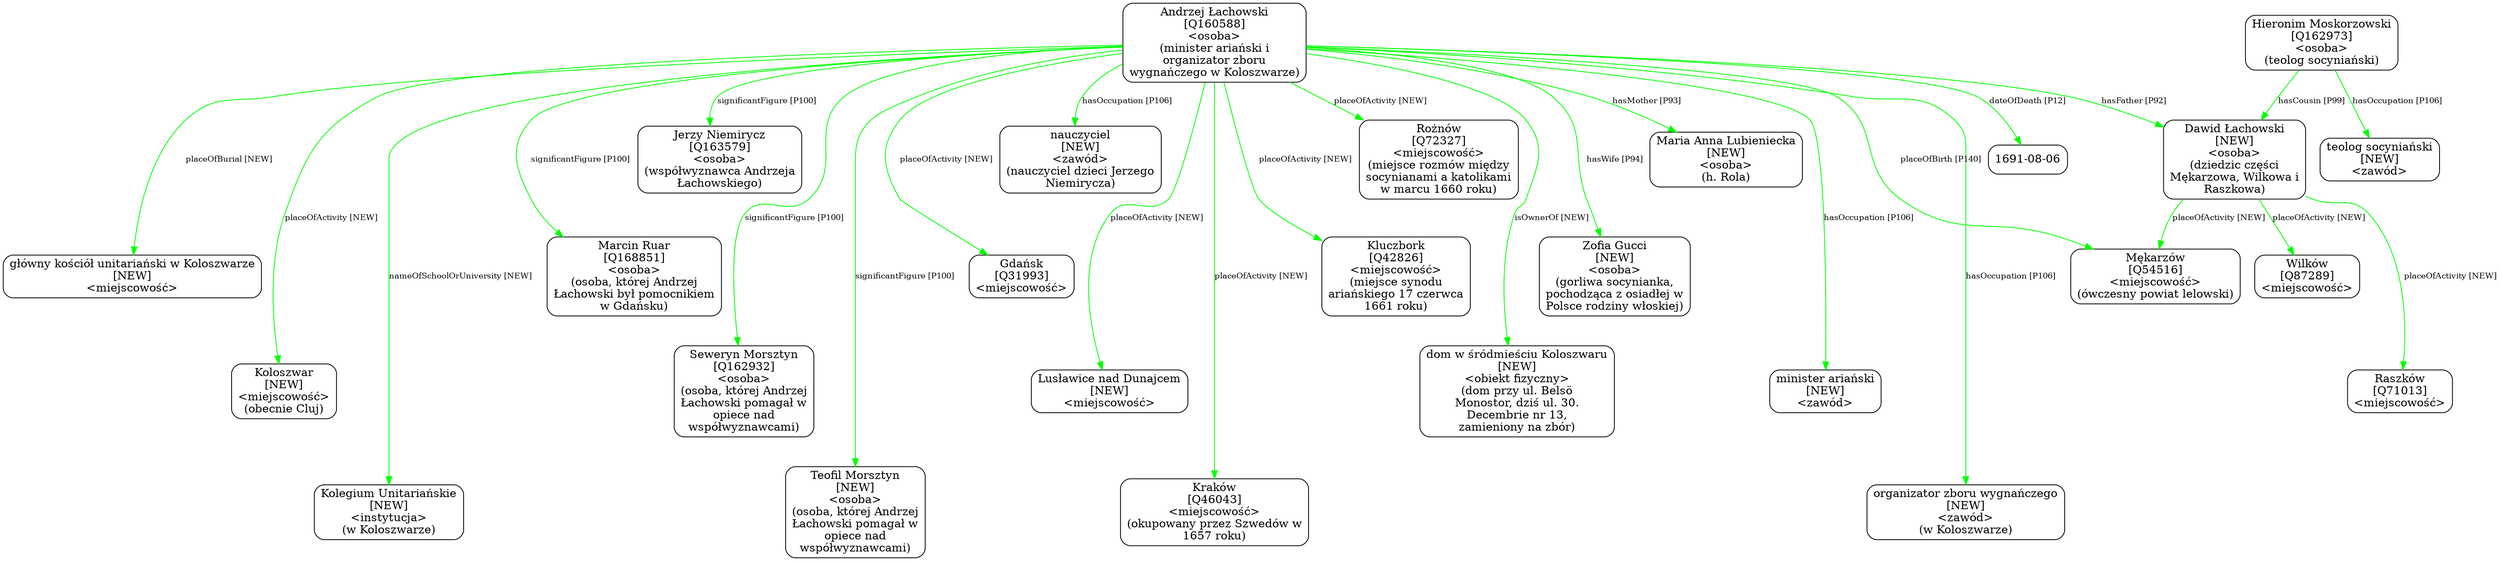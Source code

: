 digraph {
	node [shape=box,
		style=rounded
	];
	edge [fontsize=10];
	"Andrzej Łachowski
[Q160588]
<osoba>
(minister ariański i
organizator zboru
wygnańczego w Koloszwarze)"	[color=black,
		label="Andrzej Łachowski
[Q160588]
<osoba>
(minister ariański i
organizator zboru
wygnańczego w Koloszwarze)"];
	"Dawid Łachowski
[NEW]
<osoba>
(dziedzic części
Mękarzowa, Wilkowa i
Raszkowa)"	[color=black,
		label="Dawid Łachowski
[NEW]
<osoba>
(dziedzic części
Mękarzowa, Wilkowa i
Raszkowa)"];
	"Andrzej Łachowski
[Q160588]
<osoba>
(minister ariański i
organizator zboru
wygnańczego w Koloszwarze)" -> "Dawid Łachowski
[NEW]
<osoba>
(dziedzic części
Mękarzowa, Wilkowa i
Raszkowa)"	[color=green,
		label="hasFather [P92]"];
	"Andrzej Łachowski
[Q160588]
<osoba>
(minister ariański i
organizator zboru
wygnańczego w Koloszwarze)" -> "Maria Anna Lubieniecka
[NEW]
<osoba>
(h. Rola)"	[color=green,
		label="hasMother [P93]",
		minlen=1];
	"Andrzej Łachowski
[Q160588]
<osoba>
(minister ariański i
organizator zboru
wygnańczego w Koloszwarze)" -> "Zofia Gucci
[NEW]
<osoba>
(gorliwa socynianka,
pochodząca z osiadłej w
Polsce rodziny włoskiej)"	[color=green,
		label="hasWife [P94]",
		minlen=2];
	"Andrzej Łachowski
[Q160588]
<osoba>
(minister ariański i
organizator zboru
wygnańczego w Koloszwarze)" -> "minister ariański
[NEW]
<zawód>"	[color=green,
		label="hasOccupation [P106]",
		minlen=3];
	"Andrzej Łachowski
[Q160588]
<osoba>
(minister ariański i
organizator zboru
wygnańczego w Koloszwarze)" -> "organizator zboru wygnańczego
[NEW]
<zawód>
(w Koloszwarze)"	[color=green,
		label="hasOccupation [P106]",
		minlen=4];
	"Andrzej Łachowski
[Q160588]
<osoba>
(minister ariański i
organizator zboru
wygnańczego w Koloszwarze)" -> "1691-08-06"	[color=green,
		label="dateOfDeath [P12]",
		minlen=1];
	"Andrzej Łachowski
[Q160588]
<osoba>
(minister ariański i
organizator zboru
wygnańczego w Koloszwarze)" -> "główny kościół unitariański w Koloszwarze
[NEW]
<miejscowość>"	[color=green,
		label="placeOfBurial [NEW]",
		minlen=2];
	"Andrzej Łachowski
[Q160588]
<osoba>
(minister ariański i
organizator zboru
wygnańczego w Koloszwarze)" -> "Koloszwar
[NEW]
<miejscowość>
(obecnie Cluj)"	[color=green,
		label="placeOfActivity [NEW]",
		minlen=3];
	"Andrzej Łachowski
[Q160588]
<osoba>
(minister ariański i
organizator zboru
wygnańczego w Koloszwarze)" -> "Mękarzów
[Q54516]
<miejscowość>
(ówczesny powiat lelowski)"	[color=green,
		label="placeOfBirth [P140]"];
	"Andrzej Łachowski
[Q160588]
<osoba>
(minister ariański i
organizator zboru
wygnańczego w Koloszwarze)" -> "Kolegium Unitariańskie
[NEW]
<instytucja>
(w Koloszwarze)"	[color=green,
		label="nameOfSchoolOrUniversity [NEW]",
		minlen=4];
	"Andrzej Łachowski
[Q160588]
<osoba>
(minister ariański i
organizator zboru
wygnańczego w Koloszwarze)" -> "Jerzy Niemirycz
[Q163579]
<osoba>
(współwyznawca Andrzeja
Łachowskiego)"	[color=green,
		label="significantFigure [P100]",
		minlen=1];
	"Andrzej Łachowski
[Q160588]
<osoba>
(minister ariański i
organizator zboru
wygnańczego w Koloszwarze)" -> "Marcin Ruar
[Q168851]
<osoba>
(osoba, której Andrzej
Łachowski był pomocnikiem
w Gdańsku)"	[color=green,
		label="significantFigure [P100]",
		minlen=2];
	"Andrzej Łachowski
[Q160588]
<osoba>
(minister ariański i
organizator zboru
wygnańczego w Koloszwarze)" -> "Seweryn Morsztyn
[Q162932]
<osoba>
(osoba, której Andrzej
Łachowski pomagał w
opiece nad
współwyznawcami)"	[color=green,
		label="significantFigure [P100]",
		minlen=3];
	"Andrzej Łachowski
[Q160588]
<osoba>
(minister ariański i
organizator zboru
wygnańczego w Koloszwarze)" -> "Teofil Morsztyn
[NEW]
<osoba>
(osoba, której Andrzej
Łachowski pomagał w
opiece nad
współwyznawcami)"	[color=green,
		label="significantFigure [P100]",
		minlen=4];
	"Andrzej Łachowski
[Q160588]
<osoba>
(minister ariański i
organizator zboru
wygnańczego w Koloszwarze)" -> "nauczyciel
[NEW]
<zawód>
(nauczyciel dzieci Jerzego
Niemirycza)"	[color=green,
		label="hasOccupation [P106]",
		minlen=1];
	"Andrzej Łachowski
[Q160588]
<osoba>
(minister ariański i
organizator zboru
wygnańczego w Koloszwarze)" -> "Gdańsk
[Q31993]
<miejscowość>"	[color=green,
		label="placeOfActivity [NEW]",
		minlen=2];
	"Andrzej Łachowski
[Q160588]
<osoba>
(minister ariański i
organizator zboru
wygnańczego w Koloszwarze)" -> "Lusławice nad Dunajcem
[NEW]
<miejscowość>"	[color=green,
		label="placeOfActivity [NEW]",
		minlen=3];
	"Andrzej Łachowski
[Q160588]
<osoba>
(minister ariański i
organizator zboru
wygnańczego w Koloszwarze)" -> "Kraków
[Q46043]
<miejscowość>
(okupowany przez Szwedów w
1657 roku)"	[color=green,
		label="placeOfActivity [NEW]",
		minlen=4];
	"Andrzej Łachowski
[Q160588]
<osoba>
(minister ariański i
organizator zboru
wygnańczego w Koloszwarze)" -> "Rożnów
[Q72327]
<miejscowość>
(miejsce rozmów między
socynianami a katolikami
w marcu 1660 roku)"	[color=green,
		label="placeOfActivity [NEW]",
		minlen=1];
	"Andrzej Łachowski
[Q160588]
<osoba>
(minister ariański i
organizator zboru
wygnańczego w Koloszwarze)" -> "Kluczbork
[Q42826]
<miejscowość>
(miejsce synodu
ariańskiego 17 czerwca
1661 roku)"	[color=green,
		label="placeOfActivity [NEW]",
		minlen=2];
	"Andrzej Łachowski
[Q160588]
<osoba>
(minister ariański i
organizator zboru
wygnańczego w Koloszwarze)" -> "dom w śródmieściu Koloszwaru
[NEW]
<obiekt fizyczny>
(dom przy ul. Belsö
Monostor, dziś ul. 30.
Decembrie nr 13,
zamieniony \
na zbór)"	[color=green,
		label="isOwnerOf [NEW]",
		minlen=3];
	"Dawid Łachowski
[NEW]
<osoba>
(dziedzic części
Mękarzowa, Wilkowa i
Raszkowa)" -> "Mękarzów
[Q54516]
<miejscowość>
(ówczesny powiat lelowski)"	[color=green,
		label="placeOfActivity [NEW]"];
	"Dawid Łachowski
[NEW]
<osoba>
(dziedzic części
Mękarzowa, Wilkowa i
Raszkowa)" -> "Wilków
[Q87289]
<miejscowość>"	[color=green,
		label="placeOfActivity [NEW]",
		minlen=1];
	"Dawid Łachowski
[NEW]
<osoba>
(dziedzic części
Mękarzowa, Wilkowa i
Raszkowa)" -> "Raszków
[Q71013]
<miejscowość>"	[color=green,
		label="placeOfActivity [NEW]",
		minlen=2];
	"Hieronim Moskorzowski
[Q162973]
<osoba>
(teolog socyniański)"	[color=black,
		label="Hieronim Moskorzowski
[Q162973]
<osoba>
(teolog socyniański)"];
	"Hieronim Moskorzowski
[Q162973]
<osoba>
(teolog socyniański)" -> "Dawid Łachowski
[NEW]
<osoba>
(dziedzic części
Mękarzowa, Wilkowa i
Raszkowa)"	[color=green,
		label="hasCousin [P99]"];
	"Hieronim Moskorzowski
[Q162973]
<osoba>
(teolog socyniański)" -> "teolog socyniański
[NEW]
<zawód>"	[color=green,
		label="hasOccupation [P106]",
		minlen=1];
}
